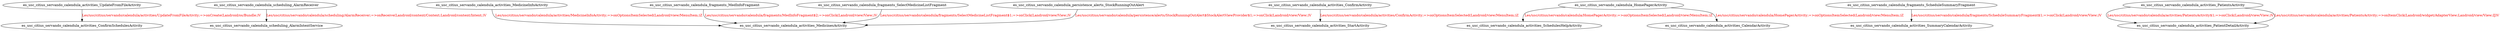 digraph G {
es_usc_citius_servando_calendula_activities_UpdateFromFileActivity -> es_usc_citius_servando_calendula_activities_ConfirmSchedulesActivity [label="Les/usc/citius/servando/calendula/activities/UpdateFromFileActivity;=>onCreate(Landroid/os/Bundle;)V", fontcolor="red"];
es_usc_citius_servando_calendula_scheduling_AlarmReceiver -> es_usc_citius_servando_calendula_scheduling_AlarmIntentService [label="Les/usc/citius/servando/calendula/scheduling/AlarmReceiver;=>onReceive(Landroid/content/Context;Landroid/content/Intent;)V", fontcolor="red"];
es_usc_citius_servando_calendula_activities_MedicineInfoActivity -> es_usc_citius_servando_calendula_activities_MedicinesActivity [label="Les/usc/citius/servando/calendula/activities/MedicineInfoActivity;=>onOptionsItemSelected(Landroid/view/MenuItem;)Z", fontcolor="red"];
es_usc_citius_servando_calendula_activities_ConfirmActivity -> es_usc_citius_servando_calendula_activities_StartActivity [label="Les/usc/citius/servando/calendula/activities/ConfirmActivity;=>onOptionsItemSelected(Landroid/view/MenuItem;)Z", fontcolor="red"];
es_usc_citius_servando_calendula_HomePagerActivity -> es_usc_citius_servando_calendula_activities_SchedulesHelpActivity [label="Les/usc/citius/servando/calendula/HomePagerActivity;=>onOptionsItemSelected(Landroid/view/MenuItem;)Z", fontcolor="red"];
es_usc_citius_servando_calendula_HomePagerActivity -> es_usc_citius_servando_calendula_activities_CalendarActivity [label="Les/usc/citius/servando/calendula/HomePagerActivity;=>onOptionsItemSelected(Landroid/view/MenuItem;)Z", fontcolor="red"];
es_usc_citius_servando_calendula_fragments_ScheduleSummaryFragment -> es_usc_citius_servando_calendula_activities_SummaryCalendarActivity [label="Les/usc/citius/servando/calendula/fragments/ScheduleSummaryFragment$1;=>onClick(Landroid/view/View;)V", fontcolor="red"];
es_usc_citius_servando_calendula_fragments_MedInfoFragment -> es_usc_citius_servando_calendula_activities_MedicinesActivity [label="Les/usc/citius/servando/calendula/fragments/MedInfoFragment$2;=>onClick(Landroid/view/View;)V", fontcolor="red"];
es_usc_citius_servando_calendula_fragments_SelectMedicineListFragment -> es_usc_citius_servando_calendula_activities_MedicinesActivity [label="Les/usc/citius/servando/calendula/fragments/SelectMedicineListFragment$1;=>onClick(Landroid/view/View;)V", fontcolor="red"];
es_usc_citius_servando_calendula_persistence_alerts_StockRunningOutAlert -> es_usc_citius_servando_calendula_activities_MedicinesActivity [label="Les/usc/citius/servando/calendula/persistence/alerts/StockRunningOutAlert$StockAlertViewProvider$1;=>onClick(Landroid/view/View;)V", fontcolor="red"];
es_usc_citius_servando_calendula_activities_PatientsActivity -> es_usc_citius_servando_calendula_activities_PatientDetailActivity [label="Les/usc/citius/servando/calendula/activities/PatientsActivity$1;=>onClick(Landroid/view/View;)V", fontcolor="red"];
es_usc_citius_servando_calendula_activities_PatientsActivity -> es_usc_citius_servando_calendula_activities_PatientDetailActivity [label="Les/usc/citius/servando/calendula/activities/PatientsActivity;=>onItemClick(Landroid/widget/AdapterView;Landroid/view/View;IJ)V", fontcolor="red"];
}